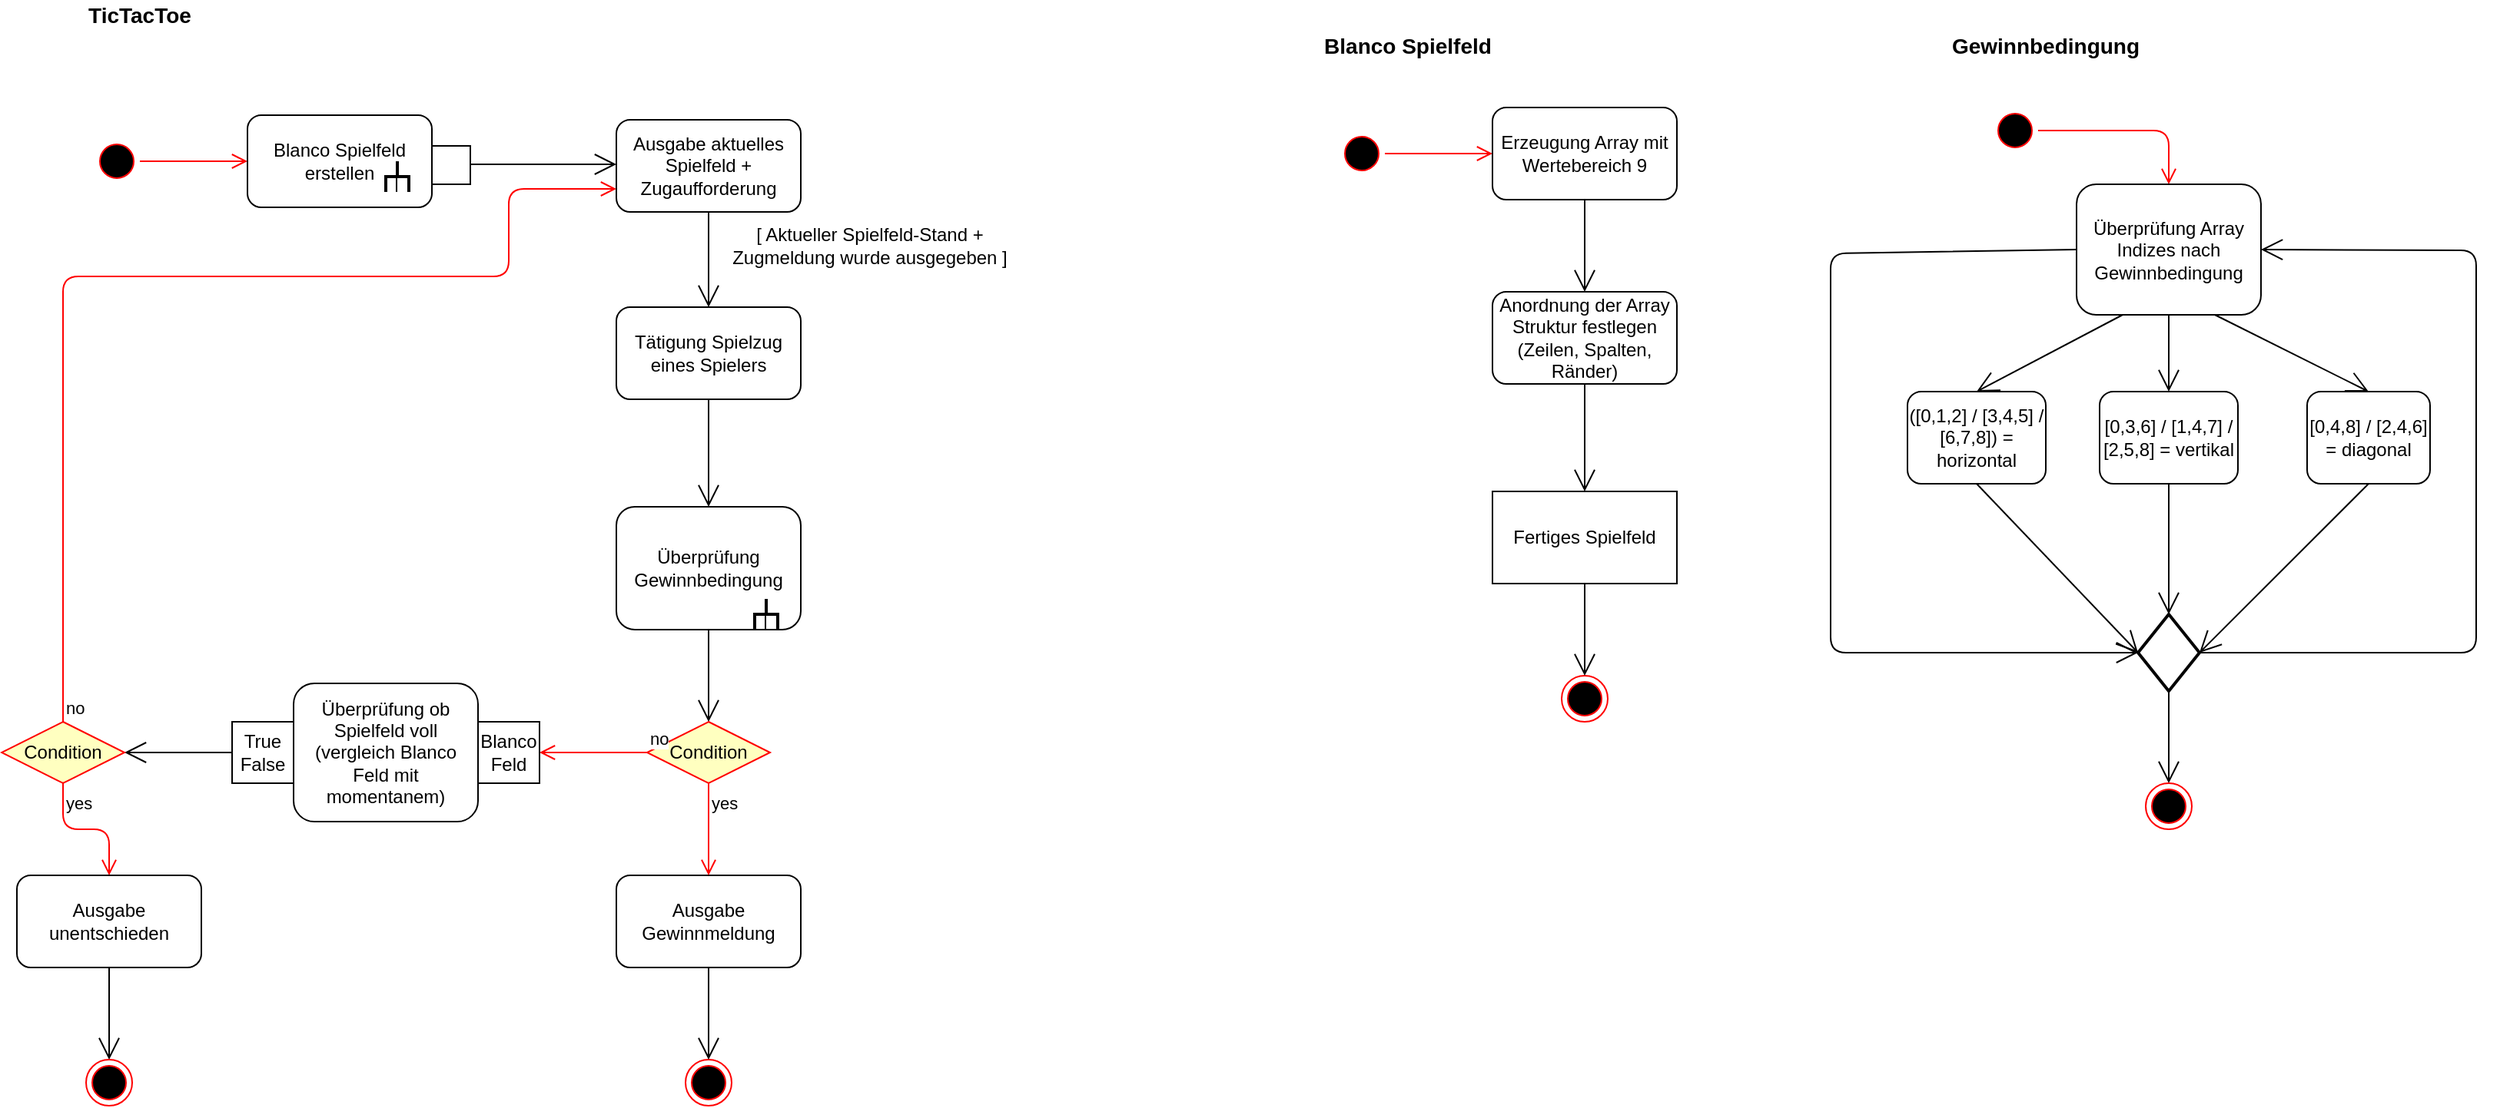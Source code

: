 <mxfile version="12.1.5" type="device" pages="1"><diagram id="7Xgwg1kZxUo8Whq5G-nz" name="Page-1"><mxGraphModel dx="1638" dy="894" grid="1" gridSize="10" guides="1" tooltips="1" connect="1" arrows="1" fold="1" page="1" pageScale="1" pageWidth="1654" pageHeight="1169" math="0" shadow="0"><root><mxCell id="0"/><mxCell id="1" parent="0"/><mxCell id="jVI0kTvxy15hykqhAg95-1" value="" style="ellipse;html=1;shape=startState;fillColor=#000000;strokeColor=#ff0000;" vertex="1" parent="1"><mxGeometry x="60" y="100" width="30" height="30" as="geometry"/></mxCell><mxCell id="jVI0kTvxy15hykqhAg95-2" value="" style="edgeStyle=orthogonalEdgeStyle;html=1;verticalAlign=bottom;endArrow=open;endSize=8;strokeColor=#ff0000;" edge="1" source="jVI0kTvxy15hykqhAg95-1" parent="1"><mxGeometry relative="1" as="geometry"><mxPoint x="160" y="115" as="targetPoint"/></mxGeometry></mxCell><mxCell id="jVI0kTvxy15hykqhAg95-3" value="&lt;b&gt;&lt;font style=&quot;font-size: 14px&quot;&gt;TicTacToe&lt;/font&gt;&lt;/b&gt;" style="text;html=1;strokeColor=none;fillColor=none;align=center;verticalAlign=middle;whiteSpace=wrap;rounded=0;" vertex="1" parent="1"><mxGeometry x="40" y="10" width="100" height="20" as="geometry"/></mxCell><mxCell id="jVI0kTvxy15hykqhAg95-6" value="Blanco Spielfeld erstellen" style="rounded=1;whiteSpace=wrap;html=1;" vertex="1" parent="1"><mxGeometry x="160" y="85" width="120" height="60" as="geometry"/></mxCell><mxCell id="jVI0kTvxy15hykqhAg95-7" value="" style="strokeWidth=2;html=1;shape=mxgraph.flowchart.annotation_2;align=left;labelPosition=right;pointerEvents=1;direction=south;" vertex="1" parent="1"><mxGeometry x="250" y="115" width="15" height="20" as="geometry"/></mxCell><mxCell id="jVI0kTvxy15hykqhAg95-8" value="" style="endArrow=none;html=1;" edge="1" parent="1"><mxGeometry width="50" height="50" relative="1" as="geometry"><mxPoint x="257" y="125" as="sourcePoint"/><mxPoint x="257" y="135" as="targetPoint"/><Array as="points"><mxPoint x="257" y="135"/></Array></mxGeometry></mxCell><mxCell id="jVI0kTvxy15hykqhAg95-9" value="" style="ellipse;html=1;shape=startState;fillColor=#000000;strokeColor=#ff0000;" vertex="1" parent="1"><mxGeometry x="870" y="95" width="30" height="30" as="geometry"/></mxCell><mxCell id="jVI0kTvxy15hykqhAg95-10" value="" style="edgeStyle=orthogonalEdgeStyle;html=1;verticalAlign=bottom;endArrow=open;endSize=8;strokeColor=#ff0000;entryX=0;entryY=0.5;entryDx=0;entryDy=0;" edge="1" source="jVI0kTvxy15hykqhAg95-9" parent="1" target="jVI0kTvxy15hykqhAg95-12"><mxGeometry relative="1" as="geometry"><mxPoint x="1320" y="115" as="targetPoint"/></mxGeometry></mxCell><mxCell id="jVI0kTvxy15hykqhAg95-11" value="&lt;b&gt;&lt;font style=&quot;font-size: 14px&quot;&gt;Blanco Spielfeld&lt;/font&gt;&lt;/b&gt;" style="text;html=1;strokeColor=none;fillColor=none;align=center;verticalAlign=middle;whiteSpace=wrap;rounded=0;" vertex="1" parent="1"><mxGeometry x="850" y="30" width="130" height="20" as="geometry"/></mxCell><mxCell id="jVI0kTvxy15hykqhAg95-12" value="Erzeugung Array mit Wertebereich 9" style="rounded=1;whiteSpace=wrap;html=1;" vertex="1" parent="1"><mxGeometry x="970" y="80" width="120" height="60" as="geometry"/></mxCell><mxCell id="jVI0kTvxy15hykqhAg95-14" value="" style="endArrow=open;endFill=1;endSize=12;html=1;entryX=0.5;entryY=0;entryDx=0;entryDy=0;exitX=0.5;exitY=1;exitDx=0;exitDy=0;" edge="1" parent="1" source="jVI0kTvxy15hykqhAg95-12" target="jVI0kTvxy15hykqhAg95-15"><mxGeometry width="160" relative="1" as="geometry"><mxPoint x="1379.5" y="145" as="sourcePoint"/><mxPoint x="1379.5" y="205" as="targetPoint"/></mxGeometry></mxCell><mxCell id="jVI0kTvxy15hykqhAg95-15" value="Anordnung der Array Struktur festlegen (Zeilen, Spalten, Ränder)" style="rounded=1;whiteSpace=wrap;html=1;" vertex="1" parent="1"><mxGeometry x="970" y="200" width="120" height="60" as="geometry"/></mxCell><mxCell id="jVI0kTvxy15hykqhAg95-16" value="" style="endArrow=open;endFill=1;endSize=12;html=1;exitX=0.5;exitY=1;exitDx=0;exitDy=0;entryX=0.5;entryY=0;entryDx=0;entryDy=0;" edge="1" parent="1" source="jVI0kTvxy15hykqhAg95-15" target="jVI0kTvxy15hykqhAg95-17"><mxGeometry width="160" relative="1" as="geometry"><mxPoint x="1350" y="350" as="sourcePoint"/><mxPoint x="1375" y="340" as="targetPoint"/></mxGeometry></mxCell><mxCell id="jVI0kTvxy15hykqhAg95-17" value="Fertiges Spielfeld" style="rounded=0;whiteSpace=wrap;html=1;" vertex="1" parent="1"><mxGeometry x="970" y="330" width="120" height="60" as="geometry"/></mxCell><mxCell id="jVI0kTvxy15hykqhAg95-18" value="" style="ellipse;html=1;shape=endState;fillColor=#000000;strokeColor=#ff0000;" vertex="1" parent="1"><mxGeometry x="1015" y="450" width="30" height="30" as="geometry"/></mxCell><mxCell id="jVI0kTvxy15hykqhAg95-19" value="" style="endArrow=open;endFill=1;endSize=12;html=1;exitX=0.5;exitY=1;exitDx=0;exitDy=0;entryX=0.5;entryY=0;entryDx=0;entryDy=0;" edge="1" parent="1" source="jVI0kTvxy15hykqhAg95-17" target="jVI0kTvxy15hykqhAg95-18"><mxGeometry width="160" relative="1" as="geometry"><mxPoint x="1379" y="400" as="sourcePoint"/><mxPoint x="1379" y="447" as="targetPoint"/></mxGeometry></mxCell><mxCell id="jVI0kTvxy15hykqhAg95-21" value="" style="whiteSpace=wrap;html=1;aspect=fixed;" vertex="1" parent="1"><mxGeometry x="280" y="105" width="25" height="25" as="geometry"/></mxCell><mxCell id="jVI0kTvxy15hykqhAg95-22" value="" style="endArrow=open;endFill=1;endSize=12;html=1;" edge="1" parent="1"><mxGeometry width="160" relative="1" as="geometry"><mxPoint x="305" y="117" as="sourcePoint"/><mxPoint x="400" y="117" as="targetPoint"/></mxGeometry></mxCell><mxCell id="jVI0kTvxy15hykqhAg95-23" value="Tätigung Spielzug eines Spielers" style="rounded=1;whiteSpace=wrap;html=1;" vertex="1" parent="1"><mxGeometry x="400" y="210" width="120" height="60" as="geometry"/></mxCell><mxCell id="jVI0kTvxy15hykqhAg95-24" value="Ausgabe aktuelles Spielfeld + Zugaufforderung" style="rounded=1;whiteSpace=wrap;html=1;" vertex="1" parent="1"><mxGeometry x="400" y="88" width="120" height="60" as="geometry"/></mxCell><mxCell id="jVI0kTvxy15hykqhAg95-25" value="" style="endArrow=open;endFill=1;endSize=12;html=1;exitX=0.5;exitY=1;exitDx=0;exitDy=0;entryX=0.5;entryY=0;entryDx=0;entryDy=0;" edge="1" parent="1" source="jVI0kTvxy15hykqhAg95-24" target="jVI0kTvxy15hykqhAg95-23"><mxGeometry width="160" relative="1" as="geometry"><mxPoint x="430" y="220" as="sourcePoint"/><mxPoint x="590" y="220" as="targetPoint"/></mxGeometry></mxCell><mxCell id="jVI0kTvxy15hykqhAg95-26" value="[ Aktueller Spielfeld-Stand + Zugmeldung wurde ausgegeben ]" style="text;html=1;strokeColor=none;fillColor=none;align=center;verticalAlign=middle;whiteSpace=wrap;rounded=0;" vertex="1" parent="1"><mxGeometry x="460" y="160" width="210" height="20" as="geometry"/></mxCell><mxCell id="jVI0kTvxy15hykqhAg95-27" value="" style="endArrow=open;endFill=1;endSize=12;html=1;exitX=0.5;exitY=1;exitDx=0;exitDy=0;" edge="1" parent="1" source="jVI0kTvxy15hykqhAg95-23"><mxGeometry width="160" relative="1" as="geometry"><mxPoint x="450" y="310" as="sourcePoint"/><mxPoint x="460" y="340" as="targetPoint"/></mxGeometry></mxCell><mxCell id="jVI0kTvxy15hykqhAg95-28" value="Überprüfung Gewinnbedingung" style="rounded=1;whiteSpace=wrap;html=1;" vertex="1" parent="1"><mxGeometry x="400" y="340" width="120" height="80" as="geometry"/></mxCell><mxCell id="jVI0kTvxy15hykqhAg95-30" value="" style="strokeWidth=2;html=1;shape=mxgraph.flowchart.annotation_2;align=left;labelPosition=right;pointerEvents=1;direction=south;" vertex="1" parent="1"><mxGeometry x="490" y="400" width="15" height="20" as="geometry"/></mxCell><mxCell id="jVI0kTvxy15hykqhAg95-31" value="" style="endArrow=none;html=1;" edge="1" parent="1"><mxGeometry width="50" height="50" relative="1" as="geometry"><mxPoint x="497" y="410" as="sourcePoint"/><mxPoint x="497" y="420" as="targetPoint"/><Array as="points"><mxPoint x="497" y="420"/></Array></mxGeometry></mxCell><mxCell id="jVI0kTvxy15hykqhAg95-32" value="&lt;b&gt;&lt;font style=&quot;font-size: 14px&quot;&gt;Gewinnbedingung&lt;/font&gt;&lt;/b&gt;" style="text;html=1;strokeColor=none;fillColor=none;align=center;verticalAlign=middle;whiteSpace=wrap;rounded=0;" vertex="1" parent="1"><mxGeometry x="1265" y="30" width="130" height="20" as="geometry"/></mxCell><mxCell id="jVI0kTvxy15hykqhAg95-35" value="" style="ellipse;html=1;shape=startState;fillColor=#000000;strokeColor=#ff0000;" vertex="1" parent="1"><mxGeometry x="1295" y="80" width="30" height="30" as="geometry"/></mxCell><mxCell id="jVI0kTvxy15hykqhAg95-36" value="" style="edgeStyle=orthogonalEdgeStyle;html=1;verticalAlign=bottom;endArrow=open;endSize=8;strokeColor=#ff0000;entryX=0.5;entryY=0;entryDx=0;entryDy=0;" edge="1" source="jVI0kTvxy15hykqhAg95-35" parent="1" target="jVI0kTvxy15hykqhAg95-37"><mxGeometry relative="1" as="geometry"><mxPoint x="1500" y="95" as="targetPoint"/><Array as="points"><mxPoint x="1410" y="95"/></Array></mxGeometry></mxCell><mxCell id="jVI0kTvxy15hykqhAg95-37" value="Überprüfung Array Indizes nach Gewinnbedingung " style="rounded=1;whiteSpace=wrap;html=1;" vertex="1" parent="1"><mxGeometry x="1350" y="130" width="120" height="85" as="geometry"/></mxCell><mxCell id="jVI0kTvxy15hykqhAg95-38" value="" style="endArrow=open;endFill=1;endSize=12;html=1;exitX=0.25;exitY=1;exitDx=0;exitDy=0;entryX=0.5;entryY=0;entryDx=0;entryDy=0;" edge="1" parent="1" source="jVI0kTvxy15hykqhAg95-37" target="jVI0kTvxy15hykqhAg95-39"><mxGeometry width="160" relative="1" as="geometry"><mxPoint x="1340" y="285" as="sourcePoint"/><mxPoint x="1330" y="275" as="targetPoint"/></mxGeometry></mxCell><mxCell id="jVI0kTvxy15hykqhAg95-39" value="([0,1,2] / [3,4,5] / [6,7,8]) = horizontal" style="rounded=1;whiteSpace=wrap;html=1;" vertex="1" parent="1"><mxGeometry x="1240" y="265" width="90" height="60" as="geometry"/></mxCell><mxCell id="jVI0kTvxy15hykqhAg95-40" value="" style="endArrow=open;endFill=1;endSize=12;html=1;exitX=0.5;exitY=1;exitDx=0;exitDy=0;entryX=0.5;entryY=0;entryDx=0;entryDy=0;" edge="1" parent="1" source="jVI0kTvxy15hykqhAg95-37" target="jVI0kTvxy15hykqhAg95-41"><mxGeometry width="160" relative="1" as="geometry"><mxPoint x="1390" y="275" as="sourcePoint"/><mxPoint x="1410" y="265" as="targetPoint"/></mxGeometry></mxCell><mxCell id="jVI0kTvxy15hykqhAg95-41" value="[0,3,6] / [1,4,7] / [2,5,8] = vertikal" style="rounded=1;whiteSpace=wrap;html=1;" vertex="1" parent="1"><mxGeometry x="1365" y="265" width="90" height="60" as="geometry"/></mxCell><mxCell id="jVI0kTvxy15hykqhAg95-42" value="" style="endArrow=open;endFill=1;endSize=12;html=1;exitX=0.75;exitY=1;exitDx=0;exitDy=0;" edge="1" parent="1" source="jVI0kTvxy15hykqhAg95-37"><mxGeometry width="160" relative="1" as="geometry"><mxPoint x="1480" y="255" as="sourcePoint"/><mxPoint x="1540" y="265" as="targetPoint"/></mxGeometry></mxCell><mxCell id="jVI0kTvxy15hykqhAg95-43" value="[0,4,8] / [2,4,6] = diagonal" style="rounded=1;whiteSpace=wrap;html=1;" vertex="1" parent="1"><mxGeometry x="1500" y="265" width="80" height="60" as="geometry"/></mxCell><mxCell id="jVI0kTvxy15hykqhAg95-44" value="" style="endArrow=open;endFill=1;endSize=12;html=1;exitX=0.5;exitY=1;exitDx=0;exitDy=0;entryX=0.5;entryY=0;entryDx=0;entryDy=0;" edge="1" parent="1" source="jVI0kTvxy15hykqhAg95-28"><mxGeometry width="160" relative="1" as="geometry"><mxPoint x="450" y="480" as="sourcePoint"/><mxPoint x="460" y="480" as="targetPoint"/></mxGeometry></mxCell><mxCell id="jVI0kTvxy15hykqhAg95-49" value="Ausgabe Gewinnmeldung" style="rounded=1;whiteSpace=wrap;html=1;" vertex="1" parent="1"><mxGeometry x="400" y="580" width="120" height="60" as="geometry"/></mxCell><mxCell id="jVI0kTvxy15hykqhAg95-50" value="" style="ellipse;html=1;shape=endState;fillColor=#000000;strokeColor=#ff0000;" vertex="1" parent="1"><mxGeometry x="445" y="700" width="30" height="30" as="geometry"/></mxCell><mxCell id="jVI0kTvxy15hykqhAg95-51" value="" style="endArrow=open;endFill=1;endSize=12;html=1;exitX=0.5;exitY=1;exitDx=0;exitDy=0;entryX=0.5;entryY=0;entryDx=0;entryDy=0;" edge="1" parent="1" source="jVI0kTvxy15hykqhAg95-49" target="jVI0kTvxy15hykqhAg95-50"><mxGeometry width="160" relative="1" as="geometry"><mxPoint x="240" y="670" as="sourcePoint"/><mxPoint x="400" y="670" as="targetPoint"/></mxGeometry></mxCell><mxCell id="jVI0kTvxy15hykqhAg95-52" value="" style="strokeWidth=2;html=1;shape=mxgraph.flowchart.decision;whiteSpace=wrap;" vertex="1" parent="1"><mxGeometry x="1390" y="410" width="40" height="50" as="geometry"/></mxCell><mxCell id="jVI0kTvxy15hykqhAg95-53" value="" style="endArrow=open;endFill=1;endSize=12;html=1;exitX=0.5;exitY=1;exitDx=0;exitDy=0;entryX=0;entryY=0.5;entryDx=0;entryDy=0;entryPerimeter=0;" edge="1" parent="1" source="jVI0kTvxy15hykqhAg95-39" target="jVI0kTvxy15hykqhAg95-52"><mxGeometry width="160" relative="1" as="geometry"><mxPoint x="1220" y="405" as="sourcePoint"/><mxPoint x="1380" y="405" as="targetPoint"/></mxGeometry></mxCell><mxCell id="jVI0kTvxy15hykqhAg95-54" value="" style="endArrow=open;endFill=1;endSize=12;html=1;exitX=0.5;exitY=1;exitDx=0;exitDy=0;entryX=0.5;entryY=0;entryDx=0;entryDy=0;entryPerimeter=0;" edge="1" parent="1" source="jVI0kTvxy15hykqhAg95-41" target="jVI0kTvxy15hykqhAg95-52"><mxGeometry width="160" relative="1" as="geometry"><mxPoint x="1400" y="375" as="sourcePoint"/><mxPoint x="1560" y="375" as="targetPoint"/></mxGeometry></mxCell><mxCell id="jVI0kTvxy15hykqhAg95-55" value="" style="endArrow=open;endFill=1;endSize=12;html=1;exitX=0.5;exitY=1;exitDx=0;exitDy=0;entryX=1;entryY=0.5;entryDx=0;entryDy=0;entryPerimeter=0;" edge="1" parent="1" source="jVI0kTvxy15hykqhAg95-43" target="jVI0kTvxy15hykqhAg95-52"><mxGeometry width="160" relative="1" as="geometry"><mxPoint x="1470" y="385" as="sourcePoint"/><mxPoint x="1630" y="385" as="targetPoint"/></mxGeometry></mxCell><mxCell id="jVI0kTvxy15hykqhAg95-56" value="" style="endArrow=open;endFill=1;endSize=12;html=1;exitX=0.5;exitY=1;exitDx=0;exitDy=0;exitPerimeter=0;entryX=0.5;entryY=0;entryDx=0;entryDy=0;" edge="1" parent="1" source="jVI0kTvxy15hykqhAg95-52" target="jVI0kTvxy15hykqhAg95-57"><mxGeometry width="160" relative="1" as="geometry"><mxPoint x="1380" y="515" as="sourcePoint"/><mxPoint x="1410" y="515" as="targetPoint"/></mxGeometry></mxCell><mxCell id="jVI0kTvxy15hykqhAg95-57" value="" style="ellipse;html=1;shape=endState;fillColor=#000000;strokeColor=#ff0000;" vertex="1" parent="1"><mxGeometry x="1395" y="520" width="30" height="30" as="geometry"/></mxCell><mxCell id="jVI0kTvxy15hykqhAg95-58" value="" style="endArrow=open;endFill=1;endSize=12;html=1;exitX=0;exitY=0.5;exitDx=0;exitDy=0;entryX=0;entryY=0.5;entryDx=0;entryDy=0;entryPerimeter=0;" edge="1" parent="1" source="jVI0kTvxy15hykqhAg95-37" target="jVI0kTvxy15hykqhAg95-52"><mxGeometry width="160" relative="1" as="geometry"><mxPoint x="1180" y="165" as="sourcePoint"/><mxPoint x="1150" y="475" as="targetPoint"/><Array as="points"><mxPoint x="1190" y="175"/><mxPoint x="1190" y="305"/><mxPoint x="1190" y="435"/></Array></mxGeometry></mxCell><mxCell id="jVI0kTvxy15hykqhAg95-59" value="" style="endArrow=open;endFill=1;endSize=12;html=1;entryX=1;entryY=0.5;entryDx=0;entryDy=0;" edge="1" parent="1" target="jVI0kTvxy15hykqhAg95-37"><mxGeometry width="160" relative="1" as="geometry"><mxPoint x="1430" y="435" as="sourcePoint"/><mxPoint x="1610" y="95" as="targetPoint"/><Array as="points"><mxPoint x="1610" y="435"/><mxPoint x="1610" y="173"/></Array></mxGeometry></mxCell><mxCell id="jVI0kTvxy15hykqhAg95-60" value="Condition" style="rhombus;whiteSpace=wrap;html=1;fillColor=#ffffc0;strokeColor=#ff0000;" vertex="1" parent="1"><mxGeometry x="420" y="480" width="80" height="40" as="geometry"/></mxCell><mxCell id="jVI0kTvxy15hykqhAg95-61" value="no" style="edgeStyle=orthogonalEdgeStyle;html=1;align=left;verticalAlign=bottom;endArrow=open;endSize=8;strokeColor=#ff0000;entryX=1;entryY=0.5;entryDx=0;entryDy=0;" edge="1" source="jVI0kTvxy15hykqhAg95-60" parent="1" target="jVI0kTvxy15hykqhAg95-65"><mxGeometry x="-1" relative="1" as="geometry"><mxPoint x="360" y="500" as="targetPoint"/></mxGeometry></mxCell><mxCell id="jVI0kTvxy15hykqhAg95-62" value="yes" style="edgeStyle=orthogonalEdgeStyle;html=1;align=left;verticalAlign=top;endArrow=open;endSize=8;strokeColor=#ff0000;" edge="1" source="jVI0kTvxy15hykqhAg95-60" parent="1"><mxGeometry x="-1" relative="1" as="geometry"><mxPoint x="460" y="580" as="targetPoint"/></mxGeometry></mxCell><mxCell id="jVI0kTvxy15hykqhAg95-63" value="Überprüfung ob Spielfeld voll (vergleich Blanco Feld mit momentanem)" style="rounded=1;whiteSpace=wrap;html=1;" vertex="1" parent="1"><mxGeometry x="190" y="455" width="120" height="90" as="geometry"/></mxCell><mxCell id="jVI0kTvxy15hykqhAg95-65" value="Blanco Feld" style="whiteSpace=wrap;html=1;aspect=fixed;" vertex="1" parent="1"><mxGeometry x="310" y="480" width="40" height="40" as="geometry"/></mxCell><mxCell id="jVI0kTvxy15hykqhAg95-66" value="&lt;div&gt;True&lt;/div&gt;&lt;div&gt;False&lt;/div&gt;" style="whiteSpace=wrap;html=1;aspect=fixed;" vertex="1" parent="1"><mxGeometry x="150" y="480" width="40" height="40" as="geometry"/></mxCell><mxCell id="jVI0kTvxy15hykqhAg95-67" value="" style="endArrow=open;endFill=1;endSize=12;html=1;exitX=0;exitY=0.5;exitDx=0;exitDy=0;entryX=1;entryY=0.5;entryDx=0;entryDy=0;" edge="1" parent="1" source="jVI0kTvxy15hykqhAg95-66" target="jVI0kTvxy15hykqhAg95-68"><mxGeometry width="160" relative="1" as="geometry"><mxPoint x="100" y="610" as="sourcePoint"/><mxPoint x="80" y="500" as="targetPoint"/></mxGeometry></mxCell><mxCell id="jVI0kTvxy15hykqhAg95-68" value="Condition" style="rhombus;whiteSpace=wrap;html=1;fillColor=#ffffc0;strokeColor=#ff0000;" vertex="1" parent="1"><mxGeometry y="480" width="80" height="40" as="geometry"/></mxCell><mxCell id="jVI0kTvxy15hykqhAg95-69" value="no" style="edgeStyle=orthogonalEdgeStyle;html=1;align=left;verticalAlign=bottom;endArrow=open;endSize=8;strokeColor=#ff0000;entryX=0;entryY=0.75;entryDx=0;entryDy=0;" edge="1" source="jVI0kTvxy15hykqhAg95-68" parent="1" target="jVI0kTvxy15hykqhAg95-24"><mxGeometry x="-1" relative="1" as="geometry"><mxPoint x="40" y="150" as="targetPoint"/><Array as="points"><mxPoint x="40" y="190"/><mxPoint x="330" y="190"/><mxPoint x="330" y="133"/></Array></mxGeometry></mxCell><mxCell id="jVI0kTvxy15hykqhAg95-70" value="yes" style="edgeStyle=orthogonalEdgeStyle;html=1;align=left;verticalAlign=top;endArrow=open;endSize=8;strokeColor=#ff0000;entryX=0.5;entryY=0;entryDx=0;entryDy=0;" edge="1" source="jVI0kTvxy15hykqhAg95-68" parent="1" target="jVI0kTvxy15hykqhAg95-71"><mxGeometry x="-1" relative="1" as="geometry"><mxPoint x="40" y="580" as="targetPoint"/></mxGeometry></mxCell><mxCell id="jVI0kTvxy15hykqhAg95-71" value="&lt;div&gt;Ausgabe&lt;/div&gt;&lt;div&gt;unentschieden&lt;br&gt;&lt;/div&gt;" style="rounded=1;whiteSpace=wrap;html=1;" vertex="1" parent="1"><mxGeometry x="10" y="580" width="120" height="60" as="geometry"/></mxCell><mxCell id="jVI0kTvxy15hykqhAg95-72" value="" style="endArrow=open;endFill=1;endSize=12;html=1;exitX=0.5;exitY=1;exitDx=0;exitDy=0;" edge="1" parent="1" source="jVI0kTvxy15hykqhAg95-71" target="jVI0kTvxy15hykqhAg95-73"><mxGeometry width="160" relative="1" as="geometry"><mxPoint x="50" y="680" as="sourcePoint"/><mxPoint x="70" y="700" as="targetPoint"/></mxGeometry></mxCell><mxCell id="jVI0kTvxy15hykqhAg95-73" value="" style="ellipse;html=1;shape=endState;fillColor=#000000;strokeColor=#ff0000;" vertex="1" parent="1"><mxGeometry x="55" y="700" width="30" height="30" as="geometry"/></mxCell></root></mxGraphModel></diagram></mxfile>